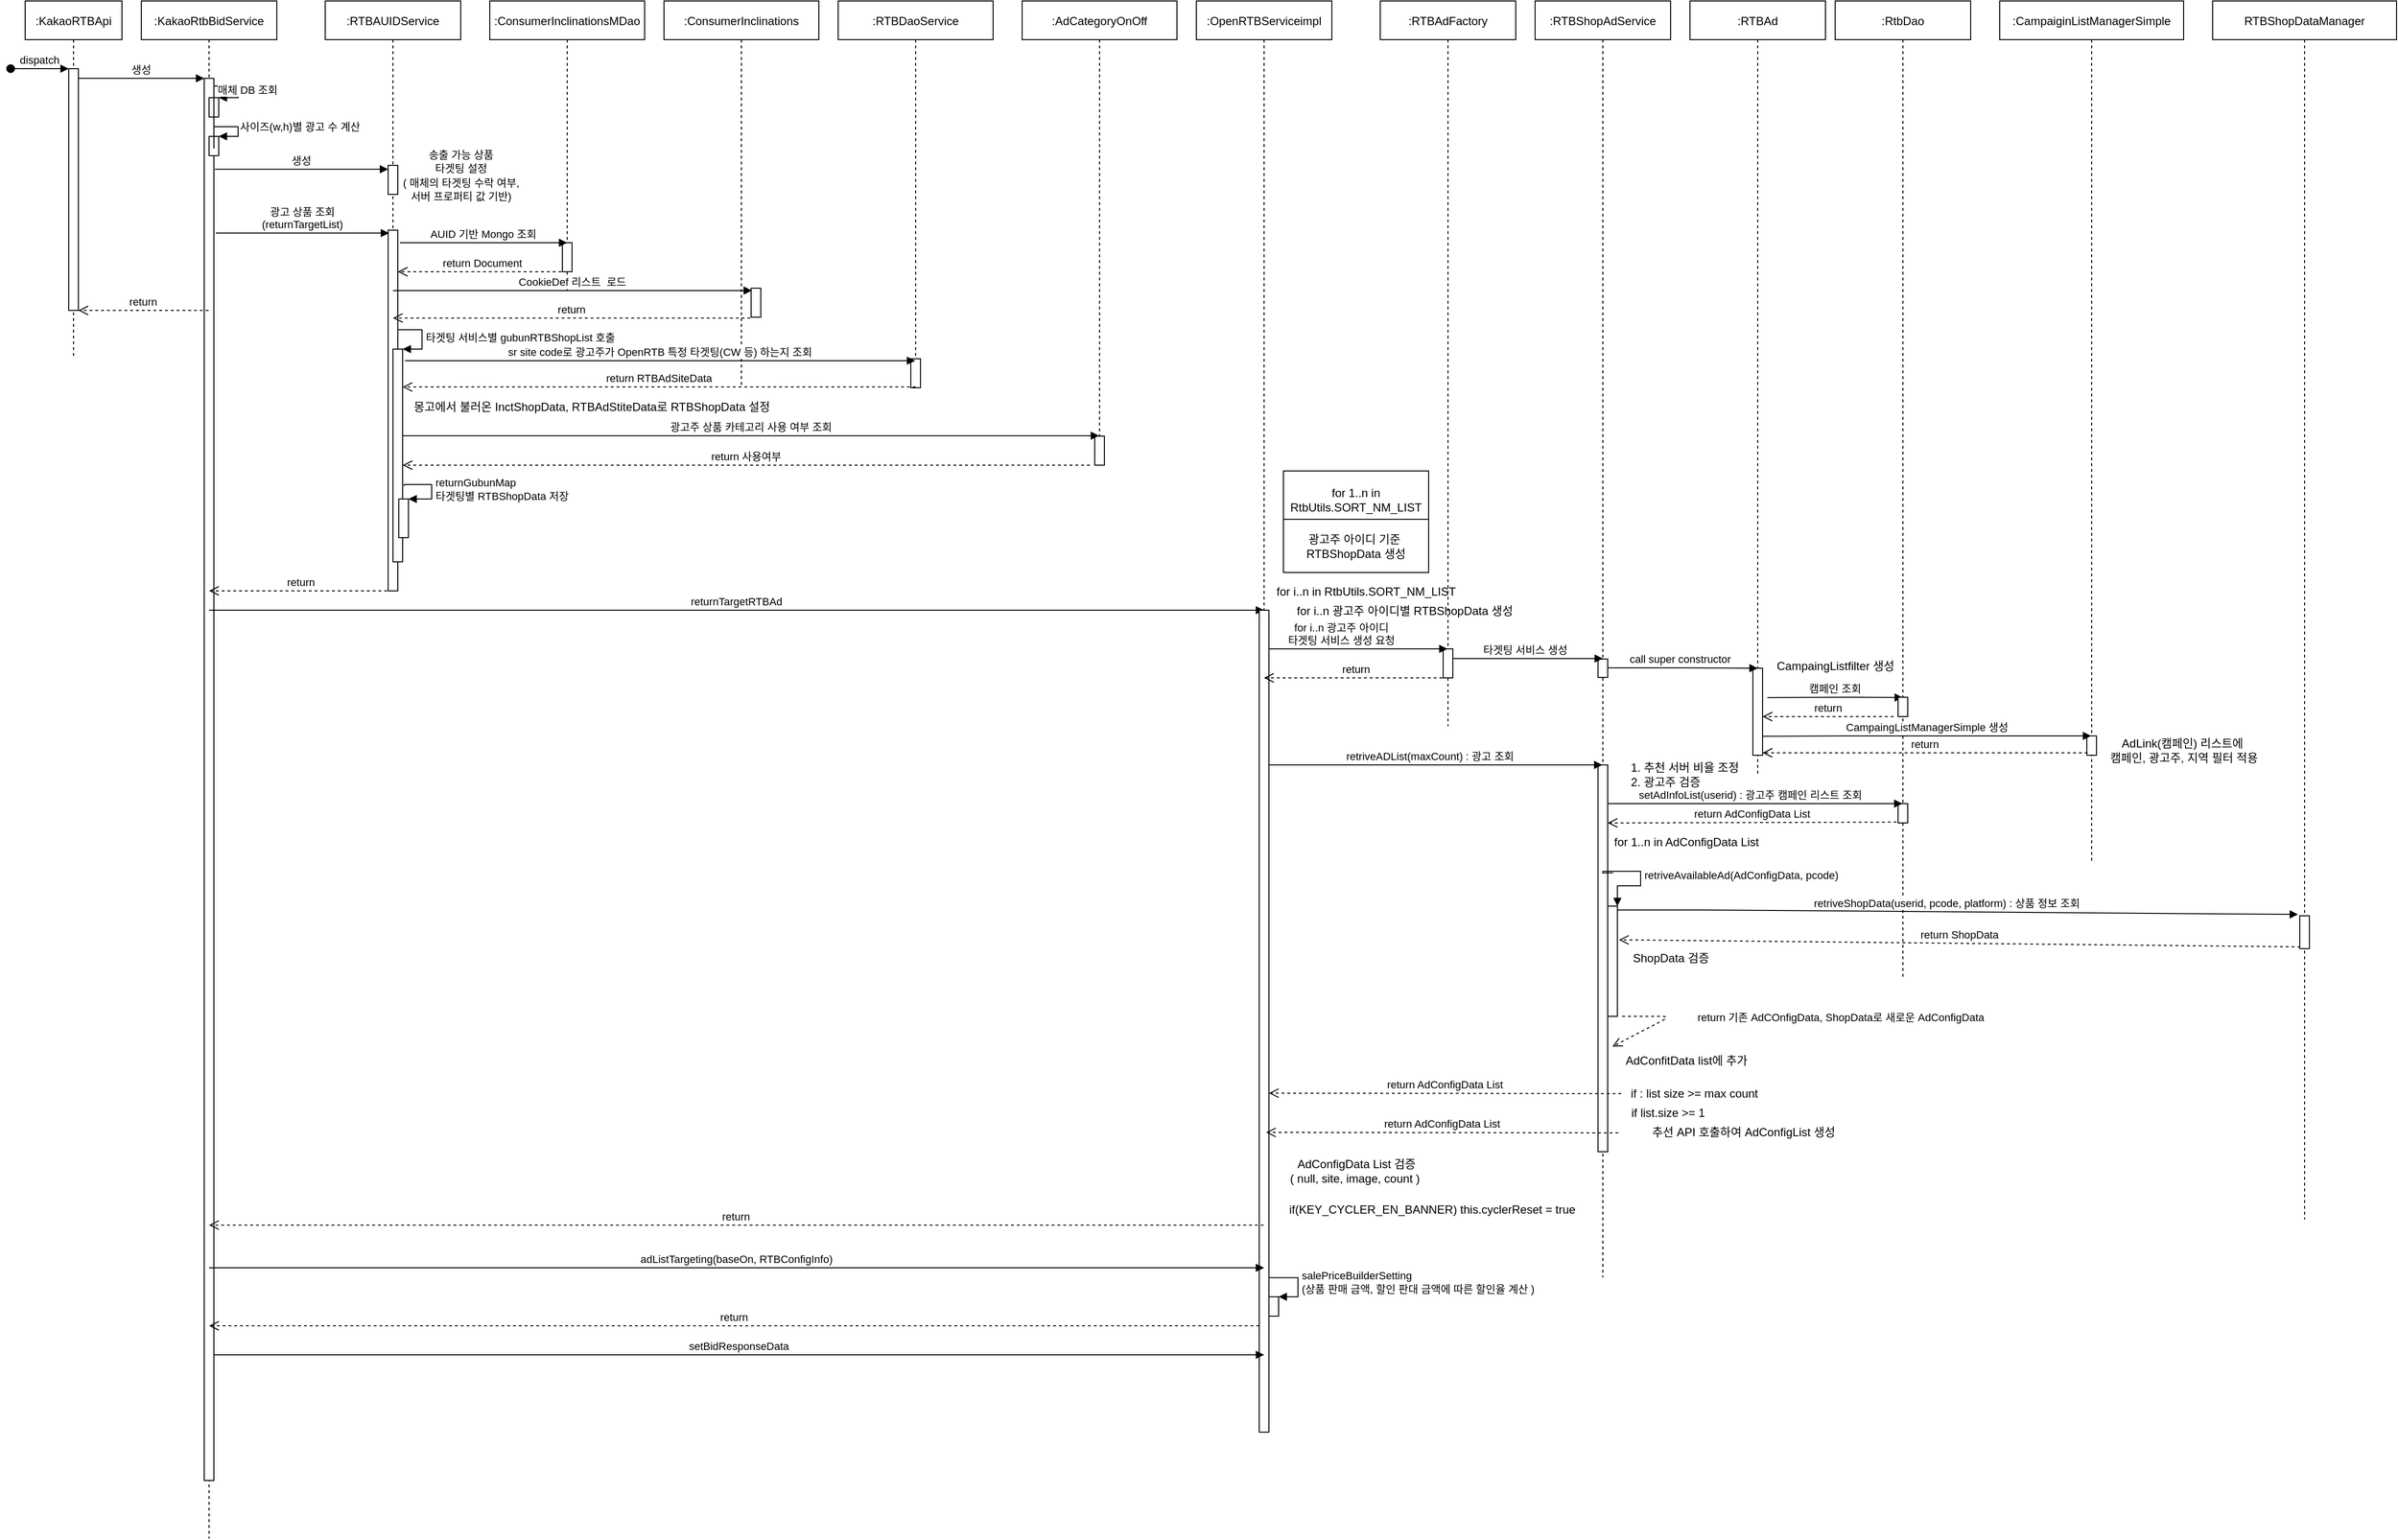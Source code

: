 <mxfile version="14.1.8" type="github">
  <diagram id="kgpKYQtTHZ0yAKxKKP6v" name="Page-1">
    <mxGraphModel dx="981" dy="526" grid="1" gridSize="10" guides="1" tooltips="1" connect="1" arrows="1" fold="1" page="1" pageScale="1" pageWidth="850" pageHeight="1100" math="0" shadow="0">
      <root>
        <mxCell id="0" />
        <mxCell id="1" parent="0" />
        <mxCell id="3nuBFxr9cyL0pnOWT2aG-1" value=":KakaoRTBApi" style="shape=umlLifeline;perimeter=lifelinePerimeter;container=1;collapsible=0;recursiveResize=0;rounded=0;shadow=0;strokeWidth=1;" parent="1" vertex="1">
          <mxGeometry x="120" y="80" width="100" height="370" as="geometry" />
        </mxCell>
        <mxCell id="3nuBFxr9cyL0pnOWT2aG-2" value="" style="points=[];perimeter=orthogonalPerimeter;rounded=0;shadow=0;strokeWidth=1;" parent="3nuBFxr9cyL0pnOWT2aG-1" vertex="1">
          <mxGeometry x="45" y="70" width="10" height="250" as="geometry" />
        </mxCell>
        <mxCell id="3nuBFxr9cyL0pnOWT2aG-3" value="dispatch" style="verticalAlign=bottom;startArrow=oval;endArrow=block;startSize=8;shadow=0;strokeWidth=1;" parent="3nuBFxr9cyL0pnOWT2aG-1" target="3nuBFxr9cyL0pnOWT2aG-2" edge="1">
          <mxGeometry relative="1" as="geometry">
            <mxPoint x="-15" y="70" as="sourcePoint" />
          </mxGeometry>
        </mxCell>
        <mxCell id="3nuBFxr9cyL0pnOWT2aG-5" value=":KakaoRtbBidService" style="shape=umlLifeline;perimeter=lifelinePerimeter;container=1;collapsible=0;recursiveResize=0;rounded=0;shadow=0;strokeWidth=1;" parent="1" vertex="1">
          <mxGeometry x="240" y="80" width="140" height="1590" as="geometry" />
        </mxCell>
        <mxCell id="3nuBFxr9cyL0pnOWT2aG-6" value="" style="points=[];perimeter=orthogonalPerimeter;rounded=0;shadow=0;strokeWidth=1;" parent="3nuBFxr9cyL0pnOWT2aG-5" vertex="1">
          <mxGeometry x="65" y="80" width="10" height="1450" as="geometry" />
        </mxCell>
        <mxCell id="YZATPcFQY8fHMHnWEMfY-6" value="" style="html=1;points=[];perimeter=orthogonalPerimeter;" parent="3nuBFxr9cyL0pnOWT2aG-5" vertex="1">
          <mxGeometry x="70" y="140" width="10" height="20" as="geometry" />
        </mxCell>
        <mxCell id="YZATPcFQY8fHMHnWEMfY-7" value="사이즈(w,h)별 광고 수 계산" style="edgeStyle=orthogonalEdgeStyle;html=1;align=left;spacingLeft=2;endArrow=block;rounded=0;entryX=1;entryY=0;" parent="3nuBFxr9cyL0pnOWT2aG-5" target="YZATPcFQY8fHMHnWEMfY-6" edge="1">
          <mxGeometry relative="1" as="geometry">
            <mxPoint x="75" y="120" as="sourcePoint" />
            <Array as="points">
              <mxPoint x="75" y="130" />
              <mxPoint x="100" y="130" />
              <mxPoint x="100" y="140" />
            </Array>
          </mxGeometry>
        </mxCell>
        <mxCell id="3nuBFxr9cyL0pnOWT2aG-7" value="return" style="verticalAlign=bottom;endArrow=open;dashed=1;endSize=8;shadow=0;strokeWidth=1;" parent="1" source="3nuBFxr9cyL0pnOWT2aG-5" target="3nuBFxr9cyL0pnOWT2aG-2" edge="1">
          <mxGeometry relative="1" as="geometry">
            <mxPoint x="275" y="236" as="targetPoint" />
          </mxGeometry>
        </mxCell>
        <mxCell id="3nuBFxr9cyL0pnOWT2aG-8" value="생성" style="verticalAlign=bottom;endArrow=block;entryX=0;entryY=0;shadow=0;strokeWidth=1;" parent="1" source="3nuBFxr9cyL0pnOWT2aG-2" target="3nuBFxr9cyL0pnOWT2aG-6" edge="1">
          <mxGeometry relative="1" as="geometry">
            <mxPoint x="275" y="160" as="sourcePoint" />
          </mxGeometry>
        </mxCell>
        <mxCell id="YZATPcFQY8fHMHnWEMfY-3" value="" style="html=1;points=[];perimeter=orthogonalPerimeter;" parent="1" vertex="1">
          <mxGeometry x="310" y="180" width="10" height="20" as="geometry" />
        </mxCell>
        <mxCell id="YZATPcFQY8fHMHnWEMfY-4" value="매체 DB 조회" style="edgeStyle=orthogonalEdgeStyle;html=1;align=left;spacingLeft=2;endArrow=block;rounded=0;entryX=1;entryY=0;exitX=1;exitY=0.05;exitDx=0;exitDy=0;exitPerimeter=0;" parent="1" source="3nuBFxr9cyL0pnOWT2aG-6" target="YZATPcFQY8fHMHnWEMfY-3" edge="1">
          <mxGeometry relative="1" as="geometry">
            <mxPoint x="225" y="360" as="sourcePoint" />
            <Array as="points">
              <mxPoint x="340" y="168" />
              <mxPoint x="340" y="180" />
            </Array>
          </mxGeometry>
        </mxCell>
        <mxCell id="YZATPcFQY8fHMHnWEMfY-9" value=":RTBAUIDService" style="shape=umlLifeline;perimeter=lifelinePerimeter;container=1;collapsible=0;recursiveResize=0;rounded=0;shadow=0;strokeWidth=1;" parent="1" vertex="1">
          <mxGeometry x="430" y="80" width="140" height="610" as="geometry" />
        </mxCell>
        <mxCell id="YZATPcFQY8fHMHnWEMfY-10" value="" style="points=[];perimeter=orthogonalPerimeter;rounded=0;shadow=0;strokeWidth=1;" parent="YZATPcFQY8fHMHnWEMfY-9" vertex="1">
          <mxGeometry x="65" y="170" width="10" height="30" as="geometry" />
        </mxCell>
        <mxCell id="YZATPcFQY8fHMHnWEMfY-21" value="" style="points=[];perimeter=orthogonalPerimeter;rounded=0;shadow=0;strokeWidth=1;" parent="YZATPcFQY8fHMHnWEMfY-9" vertex="1">
          <mxGeometry x="65" y="237" width="10" height="373" as="geometry" />
        </mxCell>
        <mxCell id="YZATPcFQY8fHMHnWEMfY-13" value="생성" style="verticalAlign=bottom;endArrow=block;shadow=0;strokeWidth=1;" parent="1" target="YZATPcFQY8fHMHnWEMfY-10" edge="1">
          <mxGeometry relative="1" as="geometry">
            <mxPoint x="316" y="254.0" as="sourcePoint" />
            <mxPoint x="446" y="254.0" as="targetPoint" />
          </mxGeometry>
        </mxCell>
        <mxCell id="YZATPcFQY8fHMHnWEMfY-19" value="&lt;span style=&quot;font-size: 11px ; text-align: left ; background-color: rgb(255 , 255 , 255)&quot;&gt;송출 가능 상품 &lt;br&gt;타겟팅 설정&lt;/span&gt;&lt;br style=&quot;font-size: 11px ; text-align: left&quot;&gt;&lt;span style=&quot;font-size: 11px ; text-align: left ; background-color: rgb(255 , 255 , 255)&quot;&gt;( 매체의 타겟팅 수락 여부, &lt;br&gt;서버 프로퍼티 값 기반)&lt;/span&gt;" style="text;html=1;align=center;verticalAlign=middle;resizable=0;points=[];autosize=1;" parent="1" vertex="1">
          <mxGeometry x="500" y="230" width="140" height="60" as="geometry" />
        </mxCell>
        <mxCell id="YZATPcFQY8fHMHnWEMfY-20" value="광고 상품 조회&#xa;(returnTargetList)" style="verticalAlign=bottom;endArrow=block;shadow=0;strokeWidth=1;" parent="1" edge="1">
          <mxGeometry relative="1" as="geometry">
            <mxPoint x="317" y="320.0" as="sourcePoint" />
            <mxPoint x="496" y="320.0" as="targetPoint" />
          </mxGeometry>
        </mxCell>
        <mxCell id="YZATPcFQY8fHMHnWEMfY-23" value=":ConsumerInclinationsMDao" style="shape=umlLifeline;perimeter=lifelinePerimeter;container=1;collapsible=0;recursiveResize=0;rounded=0;shadow=0;strokeWidth=1;" parent="1" vertex="1">
          <mxGeometry x="600" y="80" width="160" height="300" as="geometry" />
        </mxCell>
        <mxCell id="YZATPcFQY8fHMHnWEMfY-25" value="" style="points=[];perimeter=orthogonalPerimeter;rounded=0;shadow=0;strokeWidth=1;" parent="YZATPcFQY8fHMHnWEMfY-23" vertex="1">
          <mxGeometry x="75" y="250" width="10" height="30" as="geometry" />
        </mxCell>
        <mxCell id="YZATPcFQY8fHMHnWEMfY-26" value="AUID 기반 Mongo 조회" style="verticalAlign=bottom;endArrow=block;shadow=0;strokeWidth=1;" parent="1" edge="1">
          <mxGeometry relative="1" as="geometry">
            <mxPoint x="507" y="330" as="sourcePoint" />
            <mxPoint x="680" y="330" as="targetPoint" />
          </mxGeometry>
        </mxCell>
        <mxCell id="YZATPcFQY8fHMHnWEMfY-27" value="return Document" style="verticalAlign=bottom;endArrow=open;dashed=1;endSize=8;exitX=0;exitY=0.95;shadow=0;strokeWidth=1;" parent="1" target="YZATPcFQY8fHMHnWEMfY-21" edge="1">
          <mxGeometry relative="1" as="geometry">
            <mxPoint x="510" y="360" as="targetPoint" />
            <mxPoint x="680" y="360.0" as="sourcePoint" />
          </mxGeometry>
        </mxCell>
        <mxCell id="YZATPcFQY8fHMHnWEMfY-28" value=":ConsumerInclinations" style="shape=umlLifeline;perimeter=lifelinePerimeter;container=1;collapsible=0;recursiveResize=0;rounded=0;shadow=0;strokeWidth=1;" parent="1" vertex="1">
          <mxGeometry x="780" y="80" width="160" height="400" as="geometry" />
        </mxCell>
        <mxCell id="YZATPcFQY8fHMHnWEMfY-29" value="" style="points=[];perimeter=orthogonalPerimeter;rounded=0;shadow=0;strokeWidth=1;" parent="YZATPcFQY8fHMHnWEMfY-28" vertex="1">
          <mxGeometry x="90" y="297" width="10" height="30" as="geometry" />
        </mxCell>
        <mxCell id="YZATPcFQY8fHMHnWEMfY-30" value="CookieDef 리스트  로드" style="verticalAlign=bottom;endArrow=block;shadow=0;strokeWidth=1;entryX=0.083;entryY=0.083;entryDx=0;entryDy=0;entryPerimeter=0;" parent="1" source="YZATPcFQY8fHMHnWEMfY-9" target="YZATPcFQY8fHMHnWEMfY-29" edge="1">
          <mxGeometry relative="1" as="geometry">
            <mxPoint x="510" y="380" as="sourcePoint" />
            <mxPoint x="850" y="380" as="targetPoint" />
          </mxGeometry>
        </mxCell>
        <mxCell id="YZATPcFQY8fHMHnWEMfY-31" value="return" style="verticalAlign=bottom;endArrow=open;dashed=1;endSize=8;exitX=-0.083;exitY=1.028;shadow=0;strokeWidth=1;exitDx=0;exitDy=0;exitPerimeter=0;" parent="1" source="YZATPcFQY8fHMHnWEMfY-29" target="YZATPcFQY8fHMHnWEMfY-9" edge="1">
          <mxGeometry relative="1" as="geometry">
            <mxPoint x="505" y="400.0" as="targetPoint" />
            <mxPoint x="635" y="400.0" as="sourcePoint" />
          </mxGeometry>
        </mxCell>
        <mxCell id="YZATPcFQY8fHMHnWEMfY-32" value="" style="html=1;points=[];perimeter=orthogonalPerimeter;" parent="1" vertex="1">
          <mxGeometry x="500" y="440" width="10" height="220" as="geometry" />
        </mxCell>
        <mxCell id="YZATPcFQY8fHMHnWEMfY-33" value="타겟팅 서비스별 gubunRTBShopList 호출" style="edgeStyle=orthogonalEdgeStyle;html=1;align=left;spacingLeft=2;endArrow=block;rounded=0;entryX=1;entryY=0;" parent="1" target="YZATPcFQY8fHMHnWEMfY-32" edge="1">
          <mxGeometry relative="1" as="geometry">
            <mxPoint x="505" y="420" as="sourcePoint" />
            <Array as="points">
              <mxPoint x="530" y="420" />
            </Array>
          </mxGeometry>
        </mxCell>
        <mxCell id="YZATPcFQY8fHMHnWEMfY-34" value=":RTBDaoService" style="shape=umlLifeline;perimeter=lifelinePerimeter;container=1;collapsible=0;recursiveResize=0;rounded=0;shadow=0;strokeWidth=1;" parent="1" vertex="1">
          <mxGeometry x="960" y="80" width="160" height="400" as="geometry" />
        </mxCell>
        <mxCell id="YZATPcFQY8fHMHnWEMfY-35" value="" style="points=[];perimeter=orthogonalPerimeter;rounded=0;shadow=0;strokeWidth=1;" parent="YZATPcFQY8fHMHnWEMfY-34" vertex="1">
          <mxGeometry x="75" y="370" width="10" height="30" as="geometry" />
        </mxCell>
        <mxCell id="YZATPcFQY8fHMHnWEMfY-36" value="sr site code로 광고주가 OpenRTB 특정 타겟팅(CW 등) 하는지 조회" style="verticalAlign=bottom;endArrow=block;shadow=0;strokeWidth=1;exitX=1.25;exitY=0.25;exitDx=0;exitDy=0;exitPerimeter=0;" parent="1" edge="1">
          <mxGeometry relative="1" as="geometry">
            <mxPoint x="512.5" y="452" as="sourcePoint" />
            <mxPoint x="1039.5" y="452" as="targetPoint" />
            <Array as="points">
              <mxPoint x="590" y="452" />
            </Array>
          </mxGeometry>
        </mxCell>
        <mxCell id="YZATPcFQY8fHMHnWEMfY-37" value="return RTBAdSiteData" style="verticalAlign=bottom;endArrow=open;dashed=1;endSize=8;exitX=0;exitY=0.95;shadow=0;strokeWidth=1;" parent="1" target="YZATPcFQY8fHMHnWEMfY-32" edge="1">
          <mxGeometry relative="1" as="geometry">
            <mxPoint x="910" y="479.17" as="targetPoint" />
            <mxPoint x="1040" y="479.17" as="sourcePoint" />
          </mxGeometry>
        </mxCell>
        <mxCell id="YZATPcFQY8fHMHnWEMfY-39" value="몽고에서 불러온 InctShopData, RTBAdStiteData로 RTBShopData 설정" style="text;html=1;align=center;verticalAlign=middle;resizable=0;points=[];autosize=1;" parent="1" vertex="1">
          <mxGeometry x="510" y="490" width="390" height="20" as="geometry" />
        </mxCell>
        <mxCell id="YZATPcFQY8fHMHnWEMfY-40" value=":AdCategoryOnOff" style="shape=umlLifeline;perimeter=lifelinePerimeter;container=1;collapsible=0;recursiveResize=0;rounded=0;shadow=0;strokeWidth=1;" parent="1" vertex="1">
          <mxGeometry x="1150" y="80" width="160" height="470" as="geometry" />
        </mxCell>
        <mxCell id="YZATPcFQY8fHMHnWEMfY-41" value="" style="points=[];perimeter=orthogonalPerimeter;rounded=0;shadow=0;strokeWidth=1;" parent="YZATPcFQY8fHMHnWEMfY-40" vertex="1">
          <mxGeometry x="75" y="450" width="10" height="30" as="geometry" />
        </mxCell>
        <mxCell id="YZATPcFQY8fHMHnWEMfY-42" value="광고주 상품 카테고리 사용 여부 조회" style="verticalAlign=bottom;endArrow=block;shadow=0;strokeWidth=1;exitX=1.25;exitY=0.25;exitDx=0;exitDy=0;exitPerimeter=0;" parent="1" target="YZATPcFQY8fHMHnWEMfY-40" edge="1">
          <mxGeometry relative="1" as="geometry">
            <mxPoint x="510" y="529.58" as="sourcePoint" />
            <mxPoint x="1037" y="529.58" as="targetPoint" />
            <Array as="points">
              <mxPoint x="587.5" y="529.58" />
            </Array>
          </mxGeometry>
        </mxCell>
        <mxCell id="YZATPcFQY8fHMHnWEMfY-44" value="return 사용여부" style="verticalAlign=bottom;endArrow=open;dashed=1;endSize=8;shadow=0;strokeWidth=1;" parent="1" target="YZATPcFQY8fHMHnWEMfY-32" edge="1">
          <mxGeometry relative="1" as="geometry">
            <mxPoint x="510" y="550" as="targetPoint" />
            <mxPoint x="1220" y="560" as="sourcePoint" />
          </mxGeometry>
        </mxCell>
        <mxCell id="YZATPcFQY8fHMHnWEMfY-45" value="" style="html=1;points=[];perimeter=orthogonalPerimeter;" parent="1" vertex="1">
          <mxGeometry x="506" y="595" width="10" height="40" as="geometry" />
        </mxCell>
        <mxCell id="YZATPcFQY8fHMHnWEMfY-46" value="returnGubunMap&lt;br&gt;타겟팅별 RTBShopData 저장" style="edgeStyle=orthogonalEdgeStyle;html=1;align=left;spacingLeft=2;endArrow=block;rounded=0;entryX=1;entryY=0;exitX=1.167;exitY=0.644;exitDx=0;exitDy=0;exitPerimeter=0;" parent="1" source="YZATPcFQY8fHMHnWEMfY-32" target="YZATPcFQY8fHMHnWEMfY-45" edge="1">
          <mxGeometry relative="1" as="geometry">
            <mxPoint x="515" y="560" as="sourcePoint" />
            <Array as="points">
              <mxPoint x="512" y="580" />
              <mxPoint x="540" y="580" />
              <mxPoint x="540" y="595" />
            </Array>
          </mxGeometry>
        </mxCell>
        <mxCell id="YZATPcFQY8fHMHnWEMfY-47" value=":OpenRTBServiceimpl" style="shape=umlLifeline;perimeter=lifelinePerimeter;container=1;collapsible=0;recursiveResize=0;rounded=0;shadow=0;strokeWidth=1;" parent="1" vertex="1">
          <mxGeometry x="1330" y="80" width="140" height="1320" as="geometry" />
        </mxCell>
        <mxCell id="YZATPcFQY8fHMHnWEMfY-50" value="return" style="verticalAlign=bottom;endArrow=open;dashed=1;endSize=8;shadow=0;strokeWidth=1;" parent="1" target="3nuBFxr9cyL0pnOWT2aG-5" edge="1">
          <mxGeometry relative="1" as="geometry">
            <mxPoint x="365.5" y="690" as="targetPoint" />
            <mxPoint x="500.0" y="690" as="sourcePoint" />
          </mxGeometry>
        </mxCell>
        <mxCell id="YZATPcFQY8fHMHnWEMfY-51" value="returnTargetRTBAd" style="verticalAlign=bottom;endArrow=block;shadow=0;strokeWidth=1;exitX=1.25;exitY=0.25;exitDx=0;exitDy=0;exitPerimeter=0;" parent="1" edge="1">
          <mxGeometry relative="1" as="geometry">
            <mxPoint x="310" y="710.0" as="sourcePoint" />
            <mxPoint x="1400" y="710" as="targetPoint" />
            <Array as="points">
              <mxPoint x="387.5" y="710" />
            </Array>
          </mxGeometry>
        </mxCell>
        <mxCell id="YZATPcFQY8fHMHnWEMfY-49" value="" style="points=[];perimeter=orthogonalPerimeter;rounded=0;shadow=0;strokeWidth=1;" parent="1" vertex="1">
          <mxGeometry x="1395" y="710" width="10" height="850" as="geometry" />
        </mxCell>
        <mxCell id="YZATPcFQY8fHMHnWEMfY-53" value=":RTBAdFactory" style="shape=umlLifeline;perimeter=lifelinePerimeter;container=1;collapsible=0;recursiveResize=0;rounded=0;shadow=0;strokeWidth=1;" parent="1" vertex="1">
          <mxGeometry x="1520" y="80" width="140" height="750" as="geometry" />
        </mxCell>
        <mxCell id="YZATPcFQY8fHMHnWEMfY-55" value="" style="points=[];perimeter=orthogonalPerimeter;rounded=0;shadow=0;strokeWidth=1;" parent="YZATPcFQY8fHMHnWEMfY-53" vertex="1">
          <mxGeometry x="65" y="670" width="10" height="30" as="geometry" />
        </mxCell>
        <mxCell id="YZATPcFQY8fHMHnWEMfY-54" value="for i..n 광고주 아이디&#xa;타겟팅 서비스 생성 요청" style="verticalAlign=bottom;endArrow=block;shadow=0;strokeWidth=1;" parent="1" edge="1">
          <mxGeometry x="-0.187" relative="1" as="geometry">
            <mxPoint x="1405" y="750" as="sourcePoint" />
            <mxPoint x="1589.5" y="750" as="targetPoint" />
            <Array as="points">
              <mxPoint x="1500" y="750" />
            </Array>
            <mxPoint as="offset" />
          </mxGeometry>
        </mxCell>
        <mxCell id="YZATPcFQY8fHMHnWEMfY-56" value="return" style="verticalAlign=bottom;endArrow=open;dashed=1;endSize=8;shadow=0;strokeWidth=1;" parent="1" edge="1">
          <mxGeometry relative="1" as="geometry">
            <mxPoint x="1399.837" y="780" as="targetPoint" />
            <mxPoint x="1590.17" y="780" as="sourcePoint" />
          </mxGeometry>
        </mxCell>
        <mxCell id="YZATPcFQY8fHMHnWEMfY-57" value=":RTBShopAdService" style="shape=umlLifeline;perimeter=lifelinePerimeter;container=1;collapsible=0;recursiveResize=0;rounded=0;shadow=0;strokeWidth=1;" parent="1" vertex="1">
          <mxGeometry x="1680" y="80" width="140" height="1320" as="geometry" />
        </mxCell>
        <mxCell id="YZATPcFQY8fHMHnWEMfY-58" value="" style="points=[];perimeter=orthogonalPerimeter;rounded=0;shadow=0;strokeWidth=1;" parent="YZATPcFQY8fHMHnWEMfY-57" vertex="1">
          <mxGeometry x="65" y="680.5" width="10" height="19" as="geometry" />
        </mxCell>
        <mxCell id="qvotjqQSJRLeDj7uGDNd-30" value="" style="points=[];perimeter=orthogonalPerimeter;rounded=0;shadow=0;strokeWidth=1;" vertex="1" parent="YZATPcFQY8fHMHnWEMfY-57">
          <mxGeometry x="65" y="790" width="10" height="400" as="geometry" />
        </mxCell>
        <mxCell id="qvotjqQSJRLeDj7uGDNd-38" value="" style="html=1;points=[];perimeter=orthogonalPerimeter;" vertex="1" parent="YZATPcFQY8fHMHnWEMfY-57">
          <mxGeometry x="75" y="936" width="10" height="114" as="geometry" />
        </mxCell>
        <mxCell id="qvotjqQSJRLeDj7uGDNd-39" value="retriveAvailableAd(AdConfigData, pcode)" style="edgeStyle=orthogonalEdgeStyle;html=1;align=left;spacingLeft=2;endArrow=block;rounded=0;entryX=1;entryY=0;exitX=1.167;exitY=0.644;exitDx=0;exitDy=0;exitPerimeter=0;" edge="1" parent="YZATPcFQY8fHMHnWEMfY-57" target="qvotjqQSJRLeDj7uGDNd-38">
          <mxGeometry relative="1" as="geometry">
            <mxPoint x="80.67" y="901.68" as="sourcePoint" />
            <Array as="points">
              <mxPoint x="70" y="902" />
              <mxPoint x="70" y="900" />
              <mxPoint x="109" y="900" />
              <mxPoint x="109" y="915" />
            </Array>
          </mxGeometry>
        </mxCell>
        <mxCell id="qvotjqQSJRLeDj7uGDNd-47" value="return 기존 AdCOnfigData, ShopData로 새로운 AdConfigData  " style="verticalAlign=bottom;endArrow=open;dashed=1;endSize=8;shadow=0;strokeWidth=1;exitX=1.5;exitY=1;exitDx=0;exitDy=0;exitPerimeter=0;entryX=1.494;entryY=0.728;entryDx=0;entryDy=0;entryPerimeter=0;" edge="1" parent="YZATPcFQY8fHMHnWEMfY-57" source="qvotjqQSJRLeDj7uGDNd-38" target="qvotjqQSJRLeDj7uGDNd-30">
          <mxGeometry x="-0.186" y="180" relative="1" as="geometry">
            <mxPoint x="70" y="1070" as="targetPoint" />
            <mxPoint x="205" y="1100" as="sourcePoint" />
            <Array as="points">
              <mxPoint x="140" y="1050" />
            </Array>
            <mxPoint x="181" y="190" as="offset" />
          </mxGeometry>
        </mxCell>
        <mxCell id="qvotjqQSJRLeDj7uGDNd-5" value="for i..n 광고주 아이디별 RTBShopData 생성" style="text;html=1;align=center;verticalAlign=middle;resizable=0;points=[];autosize=1;" vertex="1" parent="1">
          <mxGeometry x="1420" y="701" width="250" height="20" as="geometry" />
        </mxCell>
        <mxCell id="qvotjqQSJRLeDj7uGDNd-2" value="for 1..n in RtbUtils.SORT_NM_LIST" style="whiteSpace=wrap;html=1;" vertex="1" parent="1">
          <mxGeometry x="1420" y="566" width="150" height="60" as="geometry" />
        </mxCell>
        <mxCell id="qvotjqQSJRLeDj7uGDNd-6" value="for i..n in RtbUtils.SORT_NM_LIST" style="text;html=1;align=center;verticalAlign=middle;resizable=0;points=[];autosize=1;" vertex="1" parent="1">
          <mxGeometry x="1405" y="681" width="200" height="20" as="geometry" />
        </mxCell>
        <mxCell id="qvotjqQSJRLeDj7uGDNd-3" value="광고주 아이디 기준&amp;nbsp;&lt;br&gt;RTBShopData 생성" style="whiteSpace=wrap;html=1;" vertex="1" parent="1">
          <mxGeometry x="1420" y="616" width="150" height="55" as="geometry" />
        </mxCell>
        <mxCell id="qvotjqQSJRLeDj7uGDNd-9" value="타겟팅 서비스 생성" style="verticalAlign=bottom;endArrow=block;shadow=0;strokeWidth=1;" edge="1" parent="1" source="YZATPcFQY8fHMHnWEMfY-55">
          <mxGeometry x="-0.032" relative="1" as="geometry">
            <mxPoint x="1600" y="760" as="sourcePoint" />
            <mxPoint x="1750" y="760" as="targetPoint" />
            <Array as="points">
              <mxPoint x="1685" y="760" />
            </Array>
            <mxPoint as="offset" />
          </mxGeometry>
        </mxCell>
        <mxCell id="qvotjqQSJRLeDj7uGDNd-10" value=":RTBAd" style="shape=umlLifeline;perimeter=lifelinePerimeter;container=1;collapsible=0;recursiveResize=0;rounded=0;shadow=0;strokeWidth=1;" vertex="1" parent="1">
          <mxGeometry x="1840" y="80" width="140" height="800" as="geometry" />
        </mxCell>
        <mxCell id="qvotjqQSJRLeDj7uGDNd-11" value="" style="points=[];perimeter=orthogonalPerimeter;rounded=0;shadow=0;strokeWidth=1;" vertex="1" parent="qvotjqQSJRLeDj7uGDNd-10">
          <mxGeometry x="65" y="690" width="10" height="90" as="geometry" />
        </mxCell>
        <mxCell id="qvotjqQSJRLeDj7uGDNd-12" value="call super constructor" style="verticalAlign=bottom;endArrow=block;shadow=0;strokeWidth=1;" edge="1" parent="1" source="YZATPcFQY8fHMHnWEMfY-58">
          <mxGeometry x="-0.032" relative="1" as="geometry">
            <mxPoint x="1760" y="769.66" as="sourcePoint" />
            <mxPoint x="1910" y="770" as="targetPoint" />
            <Array as="points">
              <mxPoint x="1850" y="769.66" />
            </Array>
            <mxPoint as="offset" />
          </mxGeometry>
        </mxCell>
        <mxCell id="qvotjqQSJRLeDj7uGDNd-13" value=":RtbDao" style="shape=umlLifeline;perimeter=lifelinePerimeter;container=1;collapsible=0;recursiveResize=0;rounded=0;shadow=0;strokeWidth=1;" vertex="1" parent="1">
          <mxGeometry x="1990" y="80" width="140" height="1010" as="geometry" />
        </mxCell>
        <mxCell id="qvotjqQSJRLeDj7uGDNd-33" value="" style="points=[];perimeter=orthogonalPerimeter;rounded=0;shadow=0;strokeWidth=1;" vertex="1" parent="qvotjqQSJRLeDj7uGDNd-13">
          <mxGeometry x="65" y="830" width="10" height="20" as="geometry" />
        </mxCell>
        <mxCell id="qvotjqQSJRLeDj7uGDNd-15" value="캠페인 조회" style="verticalAlign=bottom;endArrow=block;shadow=0;strokeWidth=1;" edge="1" parent="1">
          <mxGeometry relative="1" as="geometry">
            <mxPoint x="1920" y="800.34" as="sourcePoint" />
            <mxPoint x="2060" y="800.34" as="targetPoint" />
            <Array as="points">
              <mxPoint x="2015" y="800" />
            </Array>
            <mxPoint as="offset" />
          </mxGeometry>
        </mxCell>
        <mxCell id="qvotjqQSJRLeDj7uGDNd-21" value="CampaingListfilter 생성" style="text;html=1;align=center;verticalAlign=middle;resizable=0;points=[];autosize=1;" vertex="1" parent="1">
          <mxGeometry x="1920" y="758" width="140" height="20" as="geometry" />
        </mxCell>
        <mxCell id="qvotjqQSJRLeDj7uGDNd-14" value="" style="points=[];perimeter=orthogonalPerimeter;rounded=0;shadow=0;strokeWidth=1;" vertex="1" parent="1">
          <mxGeometry x="2055" y="800" width="10" height="20" as="geometry" />
        </mxCell>
        <mxCell id="qvotjqQSJRLeDj7uGDNd-22" value="return" style="verticalAlign=bottom;endArrow=open;dashed=1;endSize=8;shadow=0;strokeWidth=1;" edge="1" parent="1" target="qvotjqQSJRLeDj7uGDNd-11">
          <mxGeometry relative="1" as="geometry">
            <mxPoint x="1920" y="820" as="targetPoint" />
            <mxPoint x="2050.33" y="820" as="sourcePoint" />
          </mxGeometry>
        </mxCell>
        <mxCell id="qvotjqQSJRLeDj7uGDNd-23" value=":CampaiginListManagerSimple" style="shape=umlLifeline;perimeter=lifelinePerimeter;container=1;collapsible=0;recursiveResize=0;rounded=0;shadow=0;strokeWidth=1;" vertex="1" parent="1">
          <mxGeometry x="2160" y="80" width="190" height="890" as="geometry" />
        </mxCell>
        <mxCell id="qvotjqQSJRLeDj7uGDNd-24" value="" style="points=[];perimeter=orthogonalPerimeter;rounded=0;shadow=0;strokeWidth=1;" vertex="1" parent="1">
          <mxGeometry x="2250" y="840" width="10" height="20" as="geometry" />
        </mxCell>
        <mxCell id="qvotjqQSJRLeDj7uGDNd-26" value="CampaingListManagerSimple 생성" style="verticalAlign=bottom;endArrow=block;shadow=0;strokeWidth=1;" edge="1" parent="1" target="qvotjqQSJRLeDj7uGDNd-23">
          <mxGeometry relative="1" as="geometry">
            <mxPoint x="1915" y="840.34" as="sourcePoint" />
            <mxPoint x="2055" y="840.34" as="targetPoint" />
            <Array as="points">
              <mxPoint x="2010" y="840" />
            </Array>
            <mxPoint as="offset" />
          </mxGeometry>
        </mxCell>
        <mxCell id="qvotjqQSJRLeDj7uGDNd-27" value="AdLink(캠페인) 리스트에&amp;nbsp;&lt;br&gt;캠페인, 광고주, 지역 필터 적용" style="text;html=1;align=center;verticalAlign=middle;resizable=0;points=[];autosize=1;" vertex="1" parent="1">
          <mxGeometry x="2260" y="840" width="180" height="30" as="geometry" />
        </mxCell>
        <mxCell id="qvotjqQSJRLeDj7uGDNd-28" value="return" style="verticalAlign=bottom;endArrow=open;dashed=1;endSize=8;shadow=0;strokeWidth=1;exitX=0.083;exitY=0.875;exitDx=0;exitDy=0;exitPerimeter=0;" edge="1" parent="1" source="qvotjqQSJRLeDj7uGDNd-24" target="qvotjqQSJRLeDj7uGDNd-11">
          <mxGeometry relative="1" as="geometry">
            <mxPoint x="2080" y="854.58" as="targetPoint" />
            <mxPoint x="2215.33" y="854.58" as="sourcePoint" />
          </mxGeometry>
        </mxCell>
        <mxCell id="qvotjqQSJRLeDj7uGDNd-29" value="retriveADList(maxCount) : 광고 조회" style="verticalAlign=bottom;endArrow=block;shadow=0;strokeWidth=1;" edge="1" parent="1" target="YZATPcFQY8fHMHnWEMfY-57">
          <mxGeometry x="-0.032" relative="1" as="geometry">
            <mxPoint x="1405" y="870" as="sourcePoint" />
            <mxPoint x="1560" y="870" as="targetPoint" />
            <Array as="points">
              <mxPoint x="1495" y="870" />
            </Array>
            <mxPoint as="offset" />
          </mxGeometry>
        </mxCell>
        <mxCell id="qvotjqQSJRLeDj7uGDNd-32" value="1. 추천 서버 비율 조정&lt;br&gt;2. 광고주 검증" style="text;html=1;align=left;verticalAlign=middle;resizable=0;points=[];autosize=1;" vertex="1" parent="1">
          <mxGeometry x="1777" y="865" width="130" height="30" as="geometry" />
        </mxCell>
        <mxCell id="qvotjqQSJRLeDj7uGDNd-34" value="setAdInfoList(userid) : 광고주 캠페인 리스트 조회" style="verticalAlign=bottom;endArrow=block;shadow=0;strokeWidth=1;" edge="1" parent="1" target="qvotjqQSJRLeDj7uGDNd-13">
          <mxGeometry x="-0.032" relative="1" as="geometry">
            <mxPoint x="1755" y="910.0" as="sourcePoint" />
            <mxPoint x="1910" y="910.34" as="targetPoint" />
            <Array as="points">
              <mxPoint x="1850" y="910" />
            </Array>
            <mxPoint as="offset" />
          </mxGeometry>
        </mxCell>
        <mxCell id="qvotjqQSJRLeDj7uGDNd-35" value="return AdConfigData List" style="verticalAlign=bottom;endArrow=open;dashed=1;endSize=8;shadow=0;strokeWidth=1;exitX=-0.167;exitY=0.958;exitDx=0;exitDy=0;exitPerimeter=0;" edge="1" parent="1" source="qvotjqQSJRLeDj7uGDNd-33">
          <mxGeometry relative="1" as="geometry">
            <mxPoint x="1755" y="930" as="targetPoint" />
            <mxPoint x="2090.83" y="930" as="sourcePoint" />
          </mxGeometry>
        </mxCell>
        <mxCell id="qvotjqQSJRLeDj7uGDNd-36" value="for 1..n in AdConfigData List" style="text;html=1;align=center;verticalAlign=middle;resizable=0;points=[];autosize=1;" vertex="1" parent="1">
          <mxGeometry x="1756" y="940" width="160" height="20" as="geometry" />
        </mxCell>
        <mxCell id="qvotjqQSJRLeDj7uGDNd-40" value="RTBShopDataManager" style="shape=umlLifeline;perimeter=lifelinePerimeter;container=1;collapsible=0;recursiveResize=0;rounded=0;shadow=0;strokeWidth=1;" vertex="1" parent="1">
          <mxGeometry x="2380" y="80" width="190" height="1260" as="geometry" />
        </mxCell>
        <mxCell id="qvotjqQSJRLeDj7uGDNd-42" value="" style="points=[];perimeter=orthogonalPerimeter;rounded=0;shadow=0;strokeWidth=1;" vertex="1" parent="qvotjqQSJRLeDj7uGDNd-40">
          <mxGeometry x="90" y="946" width="10" height="34" as="geometry" />
        </mxCell>
        <mxCell id="qvotjqQSJRLeDj7uGDNd-41" value="retriveShopData(userid, pcode, platform) : 상품 정보 조회" style="verticalAlign=bottom;endArrow=block;shadow=0;strokeWidth=1;entryX=-0.182;entryY=-0.041;entryDx=0;entryDy=0;entryPerimeter=0;" edge="1" parent="1" target="qvotjqQSJRLeDj7uGDNd-42">
          <mxGeometry x="-0.032" relative="1" as="geometry">
            <mxPoint x="1765.0" y="1020.0" as="sourcePoint" />
            <mxPoint x="1920.0" y="1020.34" as="targetPoint" />
            <Array as="points">
              <mxPoint x="1860" y="1020" />
            </Array>
            <mxPoint as="offset" />
          </mxGeometry>
        </mxCell>
        <mxCell id="qvotjqQSJRLeDj7uGDNd-43" value="return ShopData" style="verticalAlign=bottom;endArrow=open;dashed=1;endSize=8;shadow=0;strokeWidth=1;exitX=0.053;exitY=0.945;exitDx=0;exitDy=0;exitPerimeter=0;" edge="1" parent="1" source="qvotjqQSJRLeDj7uGDNd-42">
          <mxGeometry relative="1" as="geometry">
            <mxPoint x="1766.67" y="1050.84" as="targetPoint" />
            <mxPoint x="2065" y="1050" as="sourcePoint" />
          </mxGeometry>
        </mxCell>
        <mxCell id="qvotjqQSJRLeDj7uGDNd-45" value="ShopData 검증" style="text;html=1;align=center;verticalAlign=middle;resizable=0;points=[];autosize=1;" vertex="1" parent="1">
          <mxGeometry x="1770" y="1060" width="100" height="20" as="geometry" />
        </mxCell>
        <mxCell id="qvotjqQSJRLeDj7uGDNd-49" value="AdConfitData list에 추가" style="text;html=1;align=center;verticalAlign=middle;resizable=0;points=[];autosize=1;" vertex="1" parent="1">
          <mxGeometry x="1766" y="1166" width="140" height="20" as="geometry" />
        </mxCell>
        <mxCell id="qvotjqQSJRLeDj7uGDNd-50" value="if : list size &amp;gt;= max count" style="text;html=1;align=center;verticalAlign=middle;resizable=0;points=[];autosize=1;" vertex="1" parent="1">
          <mxGeometry x="1769" y="1200" width="150" height="20" as="geometry" />
        </mxCell>
        <mxCell id="qvotjqQSJRLeDj7uGDNd-53" value="return AdConfigData List" style="verticalAlign=bottom;endArrow=open;dashed=1;endSize=8;shadow=0;strokeWidth=1;" edge="1" parent="1" source="qvotjqQSJRLeDj7uGDNd-50">
          <mxGeometry relative="1" as="geometry">
            <mxPoint x="1405.0" y="1209.41" as="targetPoint" />
            <mxPoint x="1740" y="1209.7" as="sourcePoint" />
          </mxGeometry>
        </mxCell>
        <mxCell id="qvotjqQSJRLeDj7uGDNd-55" value="if list.size &amp;gt;= 1" style="text;html=1;align=center;verticalAlign=middle;resizable=0;points=[];autosize=1;" vertex="1" parent="1">
          <mxGeometry x="1772" y="1220" width="90" height="20" as="geometry" />
        </mxCell>
        <mxCell id="qvotjqQSJRLeDj7uGDNd-56" value="추선 API 호출하여 AdConfigList 생성" style="text;html=1;align=center;verticalAlign=middle;resizable=0;points=[];autosize=1;" vertex="1" parent="1">
          <mxGeometry x="1790" y="1240" width="210" height="20" as="geometry" />
        </mxCell>
        <mxCell id="qvotjqQSJRLeDj7uGDNd-57" value="return AdConfigData List" style="verticalAlign=bottom;endArrow=open;dashed=1;endSize=8;shadow=0;strokeWidth=1;" edge="1" parent="1">
          <mxGeometry relative="1" as="geometry">
            <mxPoint x="1402.0" y="1250.0" as="targetPoint" />
            <mxPoint x="1766" y="1250.489" as="sourcePoint" />
          </mxGeometry>
        </mxCell>
        <mxCell id="qvotjqQSJRLeDj7uGDNd-58" value="AdConfigData List 검증&lt;br&gt;( null, site, image, count )&amp;nbsp;" style="text;html=1;align=center;verticalAlign=middle;resizable=0;points=[];autosize=1;" vertex="1" parent="1">
          <mxGeometry x="1420" y="1275" width="150" height="30" as="geometry" />
        </mxCell>
        <mxCell id="qvotjqQSJRLeDj7uGDNd-59" value="if(KEY_CYCLER_EN_BANNER) this.cyclerReset = true&amp;nbsp;" style="text;html=1;align=center;verticalAlign=middle;resizable=0;points=[];autosize=1;" vertex="1" parent="1">
          <mxGeometry x="1420" y="1320" width="310" height="20" as="geometry" />
        </mxCell>
        <mxCell id="qvotjqQSJRLeDj7uGDNd-60" value="return" style="verticalAlign=bottom;endArrow=open;dashed=1;endSize=8;shadow=0;strokeWidth=1;" edge="1" parent="1" target="3nuBFxr9cyL0pnOWT2aG-5">
          <mxGeometry relative="1" as="geometry">
            <mxPoint x="1060.004" y="1345.82" as="targetPoint" />
            <mxPoint x="1399.5" y="1345.82" as="sourcePoint" />
          </mxGeometry>
        </mxCell>
        <mxCell id="qvotjqQSJRLeDj7uGDNd-61" value="adListTargeting(baseOn, RTBConfigInfo)" style="verticalAlign=bottom;endArrow=block;shadow=0;strokeWidth=1;exitX=1.25;exitY=0.25;exitDx=0;exitDy=0;exitPerimeter=0;" edge="1" parent="1">
          <mxGeometry relative="1" as="geometry">
            <mxPoint x="310" y="1390" as="sourcePoint" />
            <mxPoint x="1400.0" y="1390" as="targetPoint" />
            <Array as="points">
              <mxPoint x="387.5" y="1390" />
            </Array>
          </mxGeometry>
        </mxCell>
        <mxCell id="qvotjqQSJRLeDj7uGDNd-66" value="" style="html=1;points=[];perimeter=orthogonalPerimeter;" vertex="1" parent="1">
          <mxGeometry x="1405" y="1420" width="10" height="20" as="geometry" />
        </mxCell>
        <mxCell id="qvotjqQSJRLeDj7uGDNd-67" value="salePriceBuilderSetting&lt;br&gt;(상품 판매 금액, 할인 판대 금액에 따른 할인율 계산 )" style="edgeStyle=orthogonalEdgeStyle;html=1;align=left;spacingLeft=2;endArrow=block;rounded=0;entryX=1;entryY=0;exitX=0.952;exitY=0.812;exitDx=0;exitDy=0;exitPerimeter=0;" edge="1" parent="1" target="qvotjqQSJRLeDj7uGDNd-66" source="YZATPcFQY8fHMHnWEMfY-49">
          <mxGeometry relative="1" as="geometry">
            <mxPoint x="1410" y="1400" as="sourcePoint" />
            <Array as="points">
              <mxPoint x="1435" y="1400" />
              <mxPoint x="1435" y="1420" />
            </Array>
          </mxGeometry>
        </mxCell>
        <mxCell id="qvotjqQSJRLeDj7uGDNd-69" value="return" style="verticalAlign=bottom;endArrow=open;dashed=1;endSize=8;shadow=0;strokeWidth=1;" edge="1" parent="1" target="3nuBFxr9cyL0pnOWT2aG-5">
          <mxGeometry relative="1" as="geometry">
            <mxPoint x="305.31" y="1450" as="targetPoint" />
            <mxPoint x="1395.0" y="1450" as="sourcePoint" />
          </mxGeometry>
        </mxCell>
        <mxCell id="qvotjqQSJRLeDj7uGDNd-70" value="setBidResponseData" style="verticalAlign=bottom;endArrow=block;shadow=0;strokeWidth=1;exitX=1.25;exitY=0.25;exitDx=0;exitDy=0;exitPerimeter=0;" edge="1" parent="1">
          <mxGeometry relative="1" as="geometry">
            <mxPoint x="315" y="1480" as="sourcePoint" />
            <mxPoint x="1400" y="1480" as="targetPoint" />
            <Array as="points">
              <mxPoint x="392.5" y="1480" />
            </Array>
          </mxGeometry>
        </mxCell>
      </root>
    </mxGraphModel>
  </diagram>
</mxfile>
